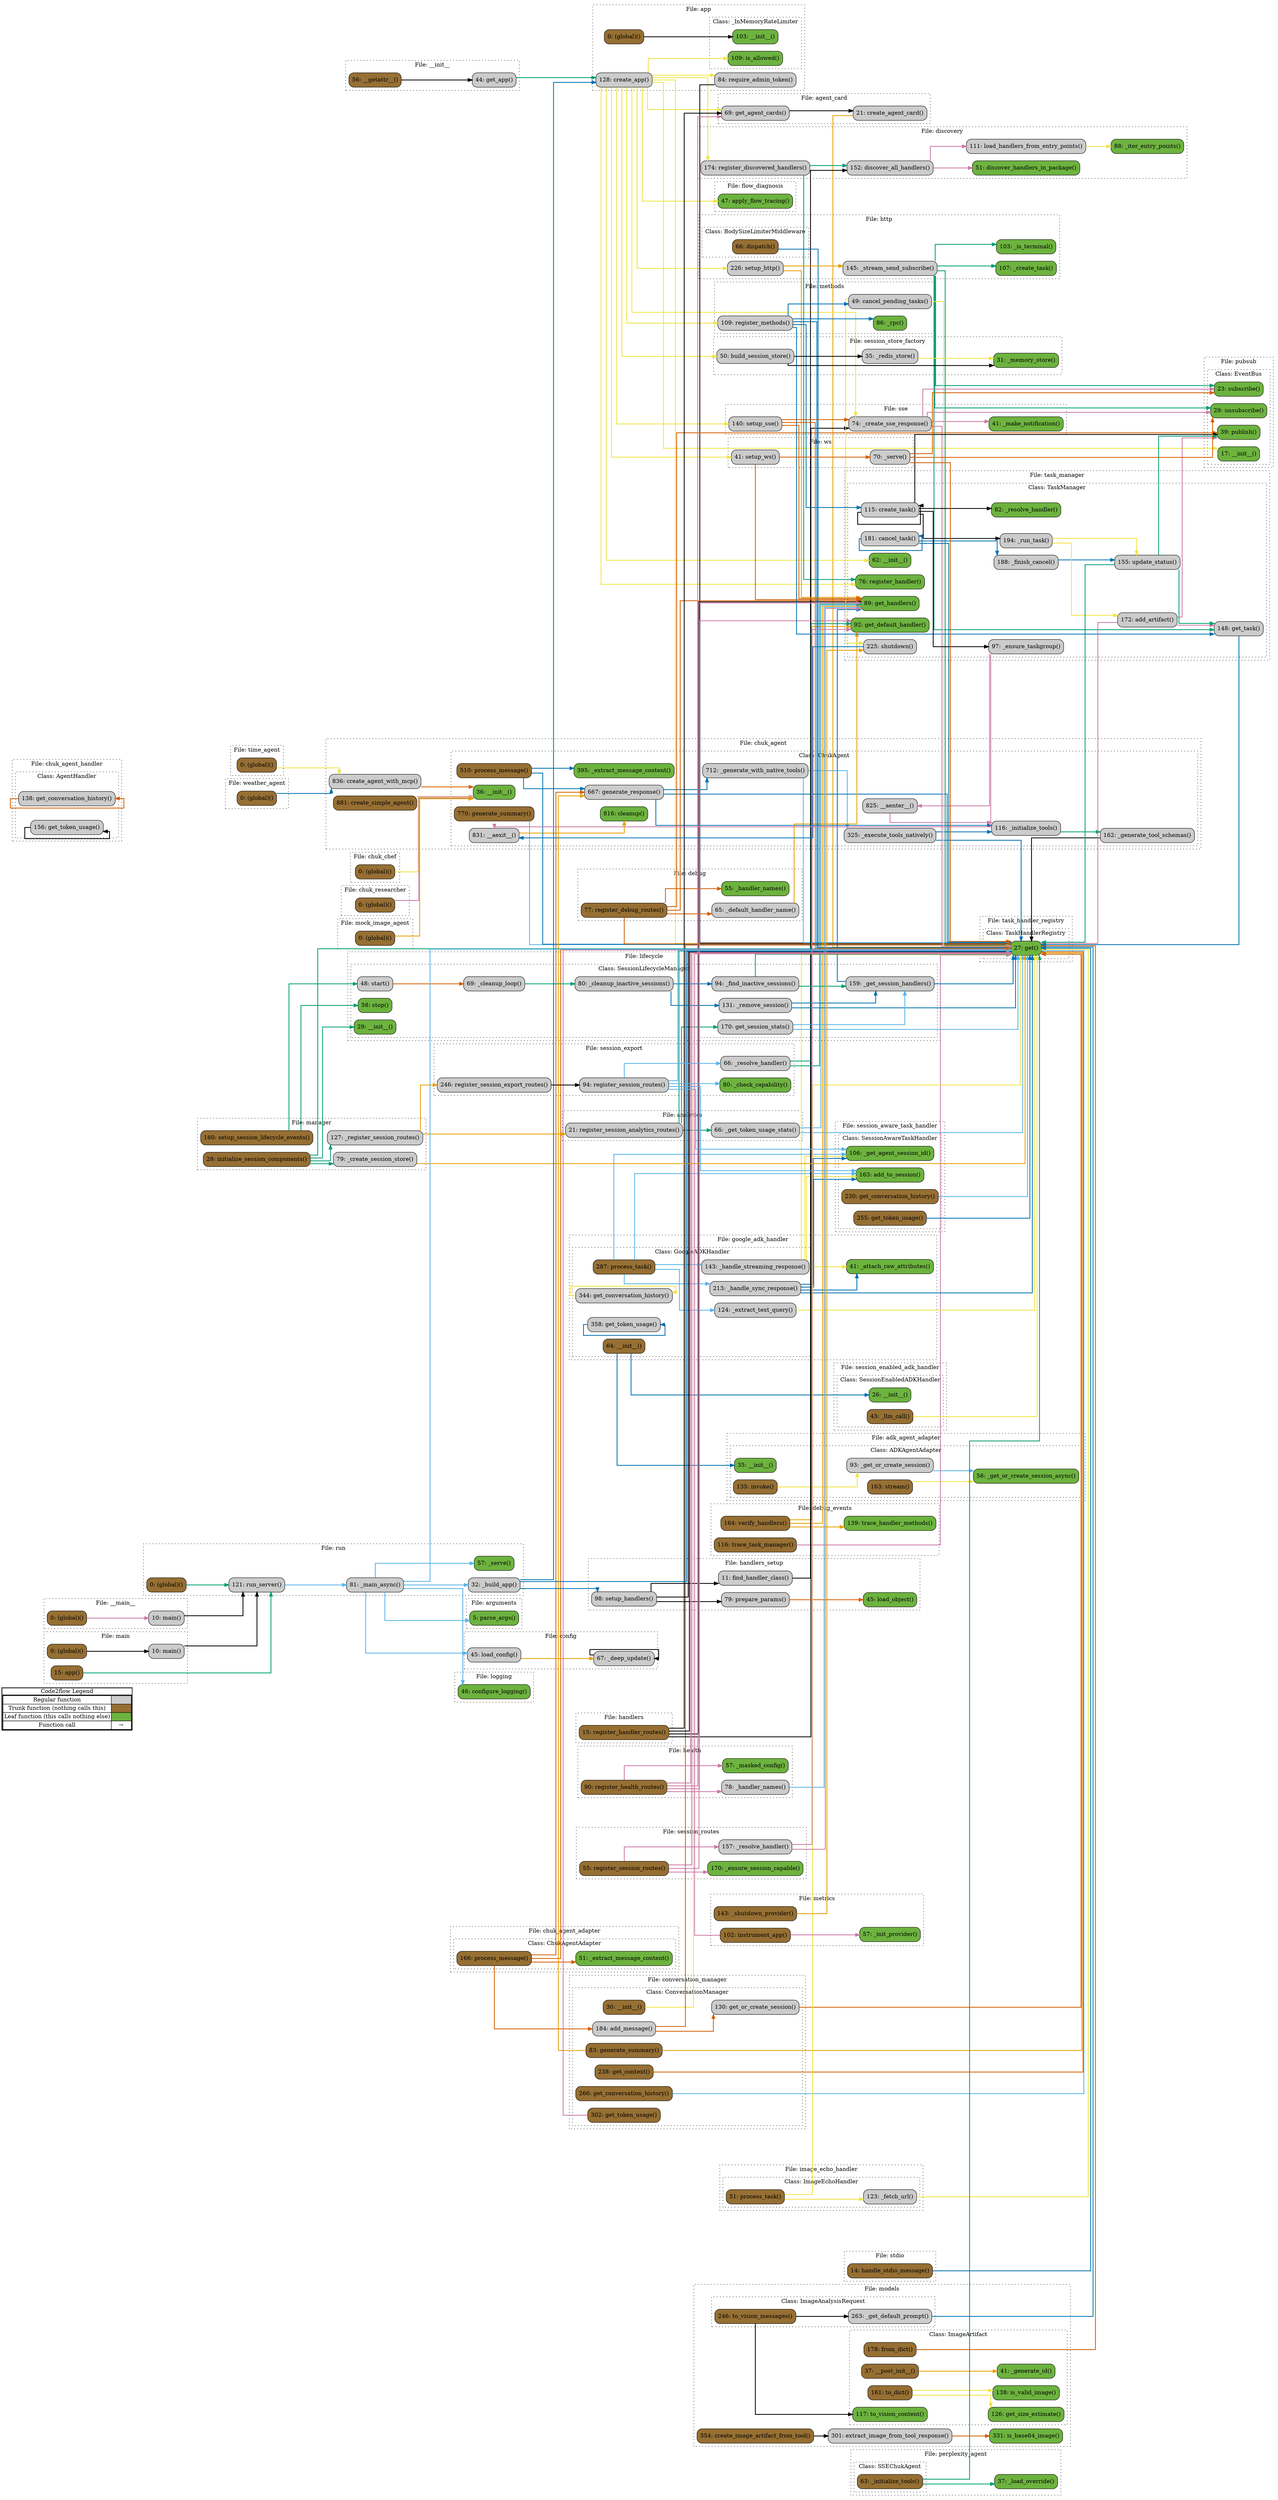 digraph G {
concentrate=true;
splines="ortho";
rankdir="LR";
subgraph legend{
    rank = min;
    label = "legend";
    Legend [shape=none, margin=0, label = <
        <table cellspacing="0" cellpadding="0" border="1"><tr><td>Code2flow Legend</td></tr><tr><td>
        <table cellspacing="0">
        <tr><td>Regular function</td><td width="50px" bgcolor='#cccccc'></td></tr>
        <tr><td>Trunk function (nothing calls this)</td><td bgcolor='#966F33'></td></tr>
        <tr><td>Leaf function (this calls nothing else)</td><td bgcolor='#6db33f'></td></tr>
        <tr><td>Function call</td><td><font color='black'>&#8594;</font></td></tr>
        </table></td></tr></table>
        >];
}node_f84d47e0 [label="56: __getattr__()" name="__init__::__getattr__" shape="rect" style="rounded,filled" fillcolor="#966F33" ];
node_813d5253 [label="44: get_app()" name="__init__::get_app" shape="rect" style="rounded,filled" fillcolor="#cccccc" ];
node_a3d4702f [label="0: (global)()" name="__main__::(global)" shape="rect" style="rounded,filled" fillcolor="#966F33" ];
node_47e7e9b0 [label="10: main()" name="__main__::main" shape="rect" style="rounded,filled" fillcolor="#cccccc" ];
node_d32a1217 [label="35: __init__()" name="adk_agent_adapter::ADKAgentAdapter.__init__" shape="rect" style="rounded,filled" fillcolor="#6db33f" ];
node_ffaa38a2 [label="93: _get_or_create_session()" name="adk_agent_adapter::ADKAgentAdapter._get_or_create_session" shape="rect" style="rounded,filled" fillcolor="#cccccc" ];
node_d6f12247 [label="56: _get_or_create_session_async()" name="adk_agent_adapter::ADKAgentAdapter._get_or_create_session_async" shape="rect" style="rounded,filled" fillcolor="#6db33f" ];
node_5bde8b64 [label="135: invoke()" name="adk_agent_adapter::ADKAgentAdapter.invoke" shape="rect" style="rounded,filled" fillcolor="#966F33" ];
node_92d81744 [label="163: stream()" name="adk_agent_adapter::ADKAgentAdapter.stream" shape="rect" style="rounded,filled" fillcolor="#966F33" ];
node_30aca791 [label="21: create_agent_card()" name="agent_card::create_agent_card" shape="rect" style="rounded,filled" fillcolor="#cccccc" ];
node_c0465b48 [label="69: get_agent_cards()" name="agent_card::get_agent_cards" shape="rect" style="rounded,filled" fillcolor="#cccccc" ];
node_c2a7034a [label="66: _get_token_usage_stats()" name="analytics::_get_token_usage_stats" shape="rect" style="rounded,filled" fillcolor="#cccccc" ];
node_3cdaedab [label="21: register_session_analytics_routes()" name="analytics::register_session_analytics_routes" shape="rect" style="rounded,filled" fillcolor="#cccccc" ];
node_029ce6a8 [label="0: (global)()" name="app::(global)" shape="rect" style="rounded,filled" fillcolor="#966F33" ];
node_a1e1e783 [label="103: __init__()" name="app::_InMemoryRateLimiter.__init__" shape="rect" style="rounded,filled" fillcolor="#6db33f" ];
node_9112417c [label="109: is_allowed()" name="app::_InMemoryRateLimiter.is_allowed" shape="rect" style="rounded,filled" fillcolor="#6db33f" ];
node_c3ed652c [label="128: create_app()" name="app::create_app" shape="rect" style="rounded,filled" fillcolor="#cccccc" ];
node_174d7730 [label="84: require_admin_token()" name="app::require_admin_token" shape="rect" style="rounded,filled" fillcolor="#cccccc" ];
node_6406abf2 [label="5: parse_args()" name="arguments::parse_args" shape="rect" style="rounded,filled" fillcolor="#6db33f" ];
node_a1f1fdaf [label="825: __aenter__()" name="chuk_agent::ChukAgent.__aenter__" shape="rect" style="rounded,filled" fillcolor="#cccccc" ];
node_47e5bd19 [label="831: __aexit__()" name="chuk_agent::ChukAgent.__aexit__" shape="rect" style="rounded,filled" fillcolor="#cccccc" ];
node_0d496c23 [label="36: __init__()" name="chuk_agent::ChukAgent.__init__" shape="rect" style="rounded,filled" fillcolor="#6db33f" ];
node_f940f975 [label="325: _execute_tools_natively()" name="chuk_agent::ChukAgent._execute_tools_natively" shape="rect" style="rounded,filled" fillcolor="#cccccc" ];
node_37585726 [label="395: _extract_message_content()" name="chuk_agent::ChukAgent._extract_message_content" shape="rect" style="rounded,filled" fillcolor="#6db33f" ];
node_520a2960 [label="162: _generate_tool_schemas()" name="chuk_agent::ChukAgent._generate_tool_schemas" shape="rect" style="rounded,filled" fillcolor="#cccccc" ];
node_205513ba [label="712: _generate_with_native_tools()" name="chuk_agent::ChukAgent._generate_with_native_tools" shape="rect" style="rounded,filled" fillcolor="#cccccc" ];
node_ccdde643 [label="116: _initialize_tools()" name="chuk_agent::ChukAgent._initialize_tools" shape="rect" style="rounded,filled" fillcolor="#cccccc" ];
node_22d8e2d5 [label="816: cleanup()" name="chuk_agent::ChukAgent.cleanup" shape="rect" style="rounded,filled" fillcolor="#6db33f" ];
node_ec62d05d [label="667: generate_response()" name="chuk_agent::ChukAgent.generate_response" shape="rect" style="rounded,filled" fillcolor="#cccccc" ];
node_67e3bc12 [label="770: generate_summary()" name="chuk_agent::ChukAgent.generate_summary" shape="rect" style="rounded,filled" fillcolor="#966F33" ];
node_5b87d79d [label="510: process_message()" name="chuk_agent::ChukAgent.process_message" shape="rect" style="rounded,filled" fillcolor="#966F33" ];
node_b36fae2e [label="836: create_agent_with_mcp()" name="chuk_agent::create_agent_with_mcp" shape="rect" style="rounded,filled" fillcolor="#cccccc" ];
node_271675bf [label="881: create_simple_agent()" name="chuk_agent::create_simple_agent" shape="rect" style="rounded,filled" fillcolor="#966F33" ];
node_a84b0144 [label="51: _extract_message_content()" name="chuk_agent_adapter::ChukAgentAdapter._extract_message_content" shape="rect" style="rounded,filled" fillcolor="#6db33f" ];
node_aaba5cce [label="166: process_message()" name="chuk_agent_adapter::ChukAgentAdapter.process_message" shape="rect" style="rounded,filled" fillcolor="#966F33" ];
node_04541626 [label="138: get_conversation_history()" name="chuk_agent_handler::AgentHandler.get_conversation_history" shape="rect" style="rounded,filled" fillcolor="#cccccc" ];
node_c101d560 [label="156: get_token_usage()" name="chuk_agent_handler::AgentHandler.get_token_usage" shape="rect" style="rounded,filled" fillcolor="#cccccc" ];
node_f859227c [label="0: (global)()" name="chuk_chef::(global)" shape="rect" style="rounded,filled" fillcolor="#966F33" ];
node_d241abdf [label="0: (global)()" name="chuk_researcher::(global)" shape="rect" style="rounded,filled" fillcolor="#966F33" ];
node_bfbc8ff0 [label="67: _deep_update()" name="config::_deep_update" shape="rect" style="rounded,filled" fillcolor="#cccccc" ];
node_2b876239 [label="45: load_config()" name="config::load_config" shape="rect" style="rounded,filled" fillcolor="#cccccc" ];
node_a7377a14 [label="30: __init__()" name="conversation_manager::ConversationManager.__init__" shape="rect" style="rounded,filled" fillcolor="#966F33" ];
node_ac8d6986 [label="184: add_message()" name="conversation_manager::ConversationManager.add_message" shape="rect" style="rounded,filled" fillcolor="#cccccc" ];
node_9b387009 [label="83: generate_summary()" name="conversation_manager::ConversationManager.generate_summary" shape="rect" style="rounded,filled" fillcolor="#966F33" ];
node_57998576 [label="238: get_context()" name="conversation_manager::ConversationManager.get_context" shape="rect" style="rounded,filled" fillcolor="#966F33" ];
node_b891ca0a [label="266: get_conversation_history()" name="conversation_manager::ConversationManager.get_conversation_history" shape="rect" style="rounded,filled" fillcolor="#966F33" ];
node_434ef396 [label="130: get_or_create_session()" name="conversation_manager::ConversationManager.get_or_create_session" shape="rect" style="rounded,filled" fillcolor="#cccccc" ];
node_cd990637 [label="302: get_token_usage()" name="conversation_manager::ConversationManager.get_token_usage" shape="rect" style="rounded,filled" fillcolor="#966F33" ];
node_cbe83279 [label="65: _default_handler_name()" name="debug::_default_handler_name" shape="rect" style="rounded,filled" fillcolor="#cccccc" ];
node_285e0942 [label="55: _handler_names()" name="debug::_handler_names" shape="rect" style="rounded,filled" fillcolor="#6db33f" ];
node_6ba7d376 [label="77: register_debug_routes()" name="debug::register_debug_routes" shape="rect" style="rounded,filled" fillcolor="#966F33" ];
node_2cc962e6 [label="139: trace_handler_methods()" name="debug_events::trace_handler_methods" shape="rect" style="rounded,filled" fillcolor="#6db33f" ];
node_d0ef2f27 [label="116: trace_task_manager()" name="debug_events::trace_task_manager" shape="rect" style="rounded,filled" fillcolor="#966F33" ];
node_0d567359 [label="164: verify_handlers()" name="debug_events::verify_handlers" shape="rect" style="rounded,filled" fillcolor="#966F33" ];
node_07e7e80c [label="88: _iter_entry_points()" name="discovery::_iter_entry_points" shape="rect" style="rounded,filled" fillcolor="#6db33f" ];
node_8e8b97a7 [label="152: discover_all_handlers()" name="discovery::discover_all_handlers" shape="rect" style="rounded,filled" fillcolor="#cccccc" ];
node_5b24d92d [label="51: discover_handlers_in_package()" name="discovery::discover_handlers_in_package" shape="rect" style="rounded,filled" fillcolor="#6db33f" ];
node_bbd305ac [label="111: load_handlers_from_entry_points()" name="discovery::load_handlers_from_entry_points" shape="rect" style="rounded,filled" fillcolor="#cccccc" ];
node_35b3bad3 [label="174: register_discovered_handlers()" name="discovery::register_discovered_handlers" shape="rect" style="rounded,filled" fillcolor="#cccccc" ];
node_e8e6c970 [label="47: apply_flow_tracing()" name="flow_diagnosis::apply_flow_tracing" shape="rect" style="rounded,filled" fillcolor="#6db33f" ];
node_36099ecd [label="64: __init__()" name="google_adk_handler::GoogleADKHandler.__init__" shape="rect" style="rounded,filled" fillcolor="#966F33" ];
node_57e3f5a4 [label="124: _extract_text_query()" name="google_adk_handler::GoogleADKHandler._extract_text_query" shape="rect" style="rounded,filled" fillcolor="#cccccc" ];
node_a9cdeed4 [label="143: _handle_streaming_response()" name="google_adk_handler::GoogleADKHandler._handle_streaming_response" shape="rect" style="rounded,filled" fillcolor="#cccccc" ];
node_e24a6635 [label="213: _handle_sync_response()" name="google_adk_handler::GoogleADKHandler._handle_sync_response" shape="rect" style="rounded,filled" fillcolor="#cccccc" ];
node_a169d814 [label="344: get_conversation_history()" name="google_adk_handler::GoogleADKHandler.get_conversation_history" shape="rect" style="rounded,filled" fillcolor="#cccccc" ];
node_bd92f085 [label="358: get_token_usage()" name="google_adk_handler::GoogleADKHandler.get_token_usage" shape="rect" style="rounded,filled" fillcolor="#cccccc" ];
node_1a32c182 [label="287: process_task()" name="google_adk_handler::GoogleADKHandler.process_task" shape="rect" style="rounded,filled" fillcolor="#966F33" ];
node_2dc7b07c [label="41: _attach_raw_attributes()" name="google_adk_handler::_attach_raw_attributes" shape="rect" style="rounded,filled" fillcolor="#6db33f" ];
node_38e4ecd8 [label="15: register_handler_routes()" name="handlers::register_handler_routes" shape="rect" style="rounded,filled" fillcolor="#966F33" ];
node_5f069658 [label="11: find_handler_class()" name="handlers_setup::find_handler_class" shape="rect" style="rounded,filled" fillcolor="#cccccc" ];
node_2d1f497f [label="45: load_object()" name="handlers_setup::load_object" shape="rect" style="rounded,filled" fillcolor="#6db33f" ];
node_09e5f38e [label="79: prepare_params()" name="handlers_setup::prepare_params" shape="rect" style="rounded,filled" fillcolor="#cccccc" ];
node_c77f95b0 [label="98: setup_handlers()" name="handlers_setup::setup_handlers" shape="rect" style="rounded,filled" fillcolor="#cccccc" ];
node_ca025fda [label="78: _handler_names()" name="health::_handler_names" shape="rect" style="rounded,filled" fillcolor="#cccccc" ];
node_3c96fb12 [label="57: _masked_config()" name="health::_masked_config" shape="rect" style="rounded,filled" fillcolor="#6db33f" ];
node_3dc07d27 [label="90: register_health_routes()" name="health::register_health_routes" shape="rect" style="rounded,filled" fillcolor="#966F33" ];
node_19c2478d [label="66: dispatch()" name="http::BodySizeLimiterMiddleware.dispatch" shape="rect" style="rounded,filled" fillcolor="#966F33" ];
node_f928b4a6 [label="107: _create_task()" name="http::_create_task" shape="rect" style="rounded,filled" fillcolor="#6db33f" ];
node_1ced4eb6 [label="103: _is_terminal()" name="http::_is_terminal" shape="rect" style="rounded,filled" fillcolor="#6db33f" ];
node_21ed9453 [label="145: _stream_send_subscribe()" name="http::_stream_send_subscribe" shape="rect" style="rounded,filled" fillcolor="#cccccc" ];
node_c93f4851 [label="226: setup_http()" name="http::setup_http" shape="rect" style="rounded,filled" fillcolor="#cccccc" ];
node_72b4634c [label="123: _fetch_url()" name="image_echo_handler::ImageEchoHandler._fetch_url" shape="rect" style="rounded,filled" fillcolor="#cccccc" ];
node_c2912ee4 [label="51: process_task()" name="image_echo_handler::ImageEchoHandler.process_task" shape="rect" style="rounded,filled" fillcolor="#966F33" ];
node_928ffa09 [label="29: __init__()" name="lifecycle::SessionLifecycleManager.__init__" shape="rect" style="rounded,filled" fillcolor="#6db33f" ];
node_d69fc0bd [label="80: _cleanup_inactive_sessions()" name="lifecycle::SessionLifecycleManager._cleanup_inactive_sessions" shape="rect" style="rounded,filled" fillcolor="#cccccc" ];
node_8387b0f3 [label="69: _cleanup_loop()" name="lifecycle::SessionLifecycleManager._cleanup_loop" shape="rect" style="rounded,filled" fillcolor="#cccccc" ];
node_3d034253 [label="94: _find_inactive_sessions()" name="lifecycle::SessionLifecycleManager._find_inactive_sessions" shape="rect" style="rounded,filled" fillcolor="#cccccc" ];
node_c795aa4d [label="159: _get_session_handlers()" name="lifecycle::SessionLifecycleManager._get_session_handlers" shape="rect" style="rounded,filled" fillcolor="#cccccc" ];
node_32c72695 [label="131: _remove_session()" name="lifecycle::SessionLifecycleManager._remove_session" shape="rect" style="rounded,filled" fillcolor="#cccccc" ];
node_f17ecf4a [label="170: get_session_stats()" name="lifecycle::SessionLifecycleManager.get_session_stats" shape="rect" style="rounded,filled" fillcolor="#cccccc" ];
node_191a8b2e [label="48: start()" name="lifecycle::SessionLifecycleManager.start" shape="rect" style="rounded,filled" fillcolor="#cccccc" ];
node_67896e85 [label="58: stop()" name="lifecycle::SessionLifecycleManager.stop" shape="rect" style="rounded,filled" fillcolor="#6db33f" ];
node_7362110d [label="46: configure_logging()" name="logging::configure_logging" shape="rect" style="rounded,filled" fillcolor="#6db33f" ];
node_a02dfde8 [label="0: (global)()" name="main::(global)" shape="rect" style="rounded,filled" fillcolor="#966F33" ];
node_72c5232b [label="15: app()" name="main::app" shape="rect" style="rounded,filled" fillcolor="#966F33" ];
node_552e3cb0 [label="10: main()" name="main::main" shape="rect" style="rounded,filled" fillcolor="#cccccc" ];
node_d107abc1 [label="79: _create_session_store()" name="manager::_create_session_store" shape="rect" style="rounded,filled" fillcolor="#cccccc" ];
node_3b8efcb9 [label="127: _register_session_routes()" name="manager::_register_session_routes" shape="rect" style="rounded,filled" fillcolor="#cccccc" ];
node_d088f2e3 [label="28: initialize_session_components()" name="manager::initialize_session_components" shape="rect" style="rounded,filled" fillcolor="#966F33" ];
node_dbb35e2b [label="160: setup_session_lifecycle_events()" name="manager::setup_session_lifecycle_events" shape="rect" style="rounded,filled" fillcolor="#966F33" ];
node_7e007c49 [label="86: _rpc()" name="methods::_rpc" shape="rect" style="rounded,filled" fillcolor="#6db33f" ];
node_387a2694 [label="49: cancel_pending_tasks()" name="methods::cancel_pending_tasks" shape="rect" style="rounded,filled" fillcolor="#cccccc" ];
node_9489d785 [label="109: register_methods()" name="methods::register_methods" shape="rect" style="rounded,filled" fillcolor="#cccccc" ];
node_f962cb87 [label="57: _init_provider()" name="metrics::_init_provider" shape="rect" style="rounded,filled" fillcolor="#6db33f" ];
node_cf53ad41 [label="143: _shutdown_provider()" name="metrics::_shutdown_provider" shape="rect" style="rounded,filled" fillcolor="#966F33" ];
node_db0916ff [label="102: instrument_app()" name="metrics::instrument_app" shape="rect" style="rounded,filled" fillcolor="#966F33" ];
node_454923f9 [label="0: (global)()" name="mock_image_agent::(global)" shape="rect" style="rounded,filled" fillcolor="#966F33" ];
node_06d629cd [label="263: _get_default_prompt()" name="models::ImageAnalysisRequest._get_default_prompt" shape="rect" style="rounded,filled" fillcolor="#cccccc" ];
node_c7e8f260 [label="246: to_vision_messages()" name="models::ImageAnalysisRequest.to_vision_messages" shape="rect" style="rounded,filled" fillcolor="#966F33" ];
node_2ecc2939 [label="37: __post_init__()" name="models::ImageArtifact.__post_init__" shape="rect" style="rounded,filled" fillcolor="#966F33" ];
node_be622382 [label="41: _generate_id()" name="models::ImageArtifact._generate_id" shape="rect" style="rounded,filled" fillcolor="#6db33f" ];
node_436a876e [label="178: from_dict()" name="models::ImageArtifact.from_dict" shape="rect" style="rounded,filled" fillcolor="#966F33" ];
node_85c4e86c [label="126: get_size_estimate()" name="models::ImageArtifact.get_size_estimate" shape="rect" style="rounded,filled" fillcolor="#6db33f" ];
node_fce78e99 [label="138: is_valid_image()" name="models::ImageArtifact.is_valid_image" shape="rect" style="rounded,filled" fillcolor="#6db33f" ];
node_1f1a9a1c [label="161: to_dict()" name="models::ImageArtifact.to_dict" shape="rect" style="rounded,filled" fillcolor="#966F33" ];
node_25060f73 [label="117: to_vision_content()" name="models::ImageArtifact.to_vision_content" shape="rect" style="rounded,filled" fillcolor="#6db33f" ];
node_feada890 [label="354: create_image_artifact_from_tool()" name="models::create_image_artifact_from_tool" shape="rect" style="rounded,filled" fillcolor="#966F33" ];
node_c45b83fe [label="301: extract_image_from_tool_response()" name="models::extract_image_from_tool_response" shape="rect" style="rounded,filled" fillcolor="#cccccc" ];
node_246b9b7d [label="331: is_base64_image()" name="models::is_base64_image" shape="rect" style="rounded,filled" fillcolor="#6db33f" ];
node_28067563 [label="63: _initialize_tools()" name="perplexity_agent::SSEChukAgent._initialize_tools" shape="rect" style="rounded,filled" fillcolor="#966F33" ];
node_823e21f2 [label="37: _load_override()" name="perplexity_agent::_load_override" shape="rect" style="rounded,filled" fillcolor="#6db33f" ];
node_4c53b314 [label="17: __init__()" name="pubsub::EventBus.__init__" shape="rect" style="rounded,filled" fillcolor="#6db33f" ];
node_fa1bd65e [label="39: publish()" name="pubsub::EventBus.publish" shape="rect" style="rounded,filled" fillcolor="#6db33f" ];
node_022d10fa [label="23: subscribe()" name="pubsub::EventBus.subscribe" shape="rect" style="rounded,filled" fillcolor="#6db33f" ];
node_fb8d1139 [label="29: unsubscribe()" name="pubsub::EventBus.unsubscribe" shape="rect" style="rounded,filled" fillcolor="#6db33f" ];
node_49e4c873 [label="0: (global)()" name="run::(global)" shape="rect" style="rounded,filled" fillcolor="#966F33" ];
node_3a634015 [label="32: _build_app()" name="run::_build_app" shape="rect" style="rounded,filled" fillcolor="#cccccc" ];
node_9f52eada [label="81: _main_async()" name="run::_main_async" shape="rect" style="rounded,filled" fillcolor="#cccccc" ];
node_ef704e2f [label="57: _serve()" name="run::_serve" shape="rect" style="rounded,filled" fillcolor="#6db33f" ];
node_7ad84c82 [label="121: run_server()" name="run::run_server" shape="rect" style="rounded,filled" fillcolor="#cccccc" ];
node_3d2ff988 [label="106: _get_agent_session_id()" name="session_aware_task_handler::SessionAwareTaskHandler._get_agent_session_id" shape="rect" style="rounded,filled" fillcolor="#6db33f" ];
node_e1f57c73 [label="163: add_to_session()" name="session_aware_task_handler::SessionAwareTaskHandler.add_to_session" shape="rect" style="rounded,filled" fillcolor="#6db33f" ];
node_27295a62 [label="230: get_conversation_history()" name="session_aware_task_handler::SessionAwareTaskHandler.get_conversation_history" shape="rect" style="rounded,filled" fillcolor="#966F33" ];
node_2f9fbb9d [label="255: get_token_usage()" name="session_aware_task_handler::SessionAwareTaskHandler.get_token_usage" shape="rect" style="rounded,filled" fillcolor="#966F33" ];
node_b779300b [label="26: __init__()" name="session_enabled_adk_handler::SessionEnabledADKHandler.__init__" shape="rect" style="rounded,filled" fillcolor="#6db33f" ];
node_1a43800c [label="43: _llm_call()" name="session_enabled_adk_handler::SessionEnabledADKHandler._llm_call" shape="rect" style="rounded,filled" fillcolor="#966F33" ];
node_7a4e9ffb [label="80: _check_capability()" name="session_export::_check_capability" shape="rect" style="rounded,filled" fillcolor="#6db33f" ];
node_167cbf3b [label="66: _resolve_handler()" name="session_export::_resolve_handler" shape="rect" style="rounded,filled" fillcolor="#cccccc" ];
node_d9c9e1c0 [label="246: register_session_export_routes()" name="session_export::register_session_export_routes" shape="rect" style="rounded,filled" fillcolor="#cccccc" ];
node_207e2e02 [label="94: register_session_routes()" name="session_export::register_session_routes" shape="rect" style="rounded,filled" fillcolor="#cccccc" ];
node_f2cae277 [label="170: _ensure_session_capable()" name="session_routes::_ensure_session_capable" shape="rect" style="rounded,filled" fillcolor="#6db33f" ];
node_3bb605f7 [label="157: _resolve_handler()" name="session_routes::_resolve_handler" shape="rect" style="rounded,filled" fillcolor="#cccccc" ];
node_d17d1037 [label="55: register_session_routes()" name="session_routes::register_session_routes" shape="rect" style="rounded,filled" fillcolor="#966F33" ];
node_3e3bc563 [label="31: _memory_store()" name="session_store_factory::_memory_store" shape="rect" style="rounded,filled" fillcolor="#6db33f" ];
node_6b2109ec [label="35: _redis_store()" name="session_store_factory::_redis_store" shape="rect" style="rounded,filled" fillcolor="#cccccc" ];
node_2ae9f0b0 [label="50: build_session_store()" name="session_store_factory::build_session_store" shape="rect" style="rounded,filled" fillcolor="#cccccc" ];
node_f24c6527 [label="74: _create_sse_response()" name="sse::_create_sse_response" shape="rect" style="rounded,filled" fillcolor="#cccccc" ];
node_80e23b6a [label="41: _make_notification()" name="sse::_make_notification" shape="rect" style="rounded,filled" fillcolor="#6db33f" ];
node_19ddf9ce [label="140: setup_sse()" name="sse::setup_sse" shape="rect" style="rounded,filled" fillcolor="#cccccc" ];
node_5f77a6ed [label="14: handle_stdio_message()" name="stdio::handle_stdio_message" shape="rect" style="rounded,filled" fillcolor="#966F33" ];
node_94ec4d4b [label="27: get()" name="task_handler_registry::TaskHandlerRegistry.get" shape="rect" style="rounded,filled" fillcolor="#6db33f" ];
node_48d92775 [label="62: __init__()" name="task_manager::TaskManager.__init__" shape="rect" style="rounded,filled" fillcolor="#6db33f" ];
node_3d62652f [label="97: _ensure_taskgroup()" name="task_manager::TaskManager._ensure_taskgroup" shape="rect" style="rounded,filled" fillcolor="#cccccc" ];
node_ea69c0e5 [label="188: _finish_cancel()" name="task_manager::TaskManager._finish_cancel" shape="rect" style="rounded,filled" fillcolor="#cccccc" ];
node_018ca405 [label="82: _resolve_handler()" name="task_manager::TaskManager._resolve_handler" shape="rect" style="rounded,filled" fillcolor="#6db33f" ];
node_8b1410dc [label="194: _run_task()" name="task_manager::TaskManager._run_task" shape="rect" style="rounded,filled" fillcolor="#cccccc" ];
node_8ac4f73f [label="172: add_artifact()" name="task_manager::TaskManager.add_artifact" shape="rect" style="rounded,filled" fillcolor="#cccccc" ];
node_43edc45d [label="181: cancel_task()" name="task_manager::TaskManager.cancel_task" shape="rect" style="rounded,filled" fillcolor="#cccccc" ];
node_ab6e6690 [label="115: create_task()" name="task_manager::TaskManager.create_task" shape="rect" style="rounded,filled" fillcolor="#cccccc" ];
node_1b5ec27e [label="92: get_default_handler()" name="task_manager::TaskManager.get_default_handler" shape="rect" style="rounded,filled" fillcolor="#6db33f" ];
node_9eb992ca [label="89: get_handlers()" name="task_manager::TaskManager.get_handlers" shape="rect" style="rounded,filled" fillcolor="#6db33f" ];
node_b047b535 [label="148: get_task()" name="task_manager::TaskManager.get_task" shape="rect" style="rounded,filled" fillcolor="#cccccc" ];
node_c79fa0fd [label="76: register_handler()" name="task_manager::TaskManager.register_handler" shape="rect" style="rounded,filled" fillcolor="#6db33f" ];
node_78bc9065 [label="225: shutdown()" name="task_manager::TaskManager.shutdown" shape="rect" style="rounded,filled" fillcolor="#cccccc" ];
node_4427744b [label="155: update_status()" name="task_manager::TaskManager.update_status" shape="rect" style="rounded,filled" fillcolor="#cccccc" ];
node_f24c491c [label="0: (global)()" name="time_agent::(global)" shape="rect" style="rounded,filled" fillcolor="#966F33" ];
node_b1eb0215 [label="0: (global)()" name="weather_agent::(global)" shape="rect" style="rounded,filled" fillcolor="#966F33" ];
node_f6866956 [label="70: _serve()" name="ws::_serve" shape="rect" style="rounded,filled" fillcolor="#cccccc" ];
node_a5998a56 [label="41: setup_ws()" name="ws::setup_ws" shape="rect" style="rounded,filled" fillcolor="#cccccc" ];
node_f84d47e0 -> node_813d5253 [color="#000000" penwidth="2"];
node_813d5253 -> node_c3ed652c [color="#009E73" penwidth="2"];
node_a3d4702f -> node_47e7e9b0 [color="#CC79A7" penwidth="2"];
node_47e7e9b0 -> node_7ad84c82 [color="#000000" penwidth="2"];
node_ffaa38a2 -> node_d6f12247 [color="#56B4E9" penwidth="2"];
node_ffaa38a2 -> node_d6f12247 [color="#56B4E9" penwidth="2"];
node_5bde8b64 -> node_ffaa38a2 [color="#F0E442" penwidth="2"];
node_92d81744 -> node_d6f12247 [color="#F0E442" penwidth="2"];
node_30aca791 -> node_94ec4d4b [color="#E69F00" penwidth="2"];
node_30aca791 -> node_94ec4d4b [color="#E69F00" penwidth="2"];
node_30aca791 -> node_94ec4d4b [color="#E69F00" penwidth="2"];
node_30aca791 -> node_94ec4d4b [color="#E69F00" penwidth="2"];
node_30aca791 -> node_94ec4d4b [color="#E69F00" penwidth="2"];
node_30aca791 -> node_94ec4d4b [color="#E69F00" penwidth="2"];
node_30aca791 -> node_94ec4d4b [color="#E69F00" penwidth="2"];
node_30aca791 -> node_94ec4d4b [color="#E69F00" penwidth="2"];
node_30aca791 -> node_94ec4d4b [color="#E69F00" penwidth="2"];
node_30aca791 -> node_94ec4d4b [color="#E69F00" penwidth="2"];
node_30aca791 -> node_94ec4d4b [color="#E69F00" penwidth="2"];
node_30aca791 -> node_94ec4d4b [color="#E69F00" penwidth="2"];
node_30aca791 -> node_94ec4d4b [color="#E69F00" penwidth="2"];
node_30aca791 -> node_94ec4d4b [color="#E69F00" penwidth="2"];
node_30aca791 -> node_94ec4d4b [color="#E69F00" penwidth="2"];
node_c0465b48 -> node_30aca791 [color="#000000" penwidth="2"];
node_c2a7034a -> node_94ec4d4b [color="#56B4E9" penwidth="2"];
node_c2a7034a -> node_94ec4d4b [color="#56B4E9" penwidth="2"];
node_c2a7034a -> node_94ec4d4b [color="#56B4E9" penwidth="2"];
node_c2a7034a -> node_94ec4d4b [color="#56B4E9" penwidth="2"];
node_c2a7034a -> node_94ec4d4b [color="#56B4E9" penwidth="2"];
node_c2a7034a -> node_94ec4d4b [color="#56B4E9" penwidth="2"];
node_c2a7034a -> node_94ec4d4b [color="#56B4E9" penwidth="2"];
node_c2a7034a -> node_94ec4d4b [color="#56B4E9" penwidth="2"];
node_c2a7034a -> node_9eb992ca [color="#56B4E9" penwidth="2"];
node_3cdaedab -> node_c2a7034a [color="#009E73" penwidth="2"];
node_3cdaedab -> node_c2a7034a [color="#009E73" penwidth="2"];
node_3cdaedab -> node_f17ecf4a [color="#009E73" penwidth="2"];
node_3cdaedab -> node_94ec4d4b [color="#009E73" penwidth="2"];
node_3cdaedab -> node_94ec4d4b [color="#009E73" penwidth="2"];
node_029ce6a8 -> node_a1e1e783 [color="#000000" penwidth="2"];
node_c3ed652c -> node_c0465b48 [color="#F0E442" penwidth="2"];
node_c3ed652c -> node_9112417c [color="#F0E442" penwidth="2"];
node_c3ed652c -> node_174d7730 [color="#F0E442" penwidth="2"];
node_c3ed652c -> node_35b3bad3 [color="#F0E442" penwidth="2"];
node_c3ed652c -> node_e8e6c970 [color="#F0E442" penwidth="2"];
node_c3ed652c -> node_c93f4851 [color="#F0E442" penwidth="2"];
node_c3ed652c -> node_9489d785 [color="#F0E442" penwidth="2"];
node_c3ed652c -> node_4c53b314 [color="#F0E442" penwidth="2"];
node_c3ed652c -> node_2ae9f0b0 [color="#F0E442" penwidth="2"];
node_c3ed652c -> node_f24c6527 [color="#F0E442" penwidth="2"];
node_c3ed652c -> node_f24c6527 [color="#F0E442" penwidth="2"];
node_c3ed652c -> node_19ddf9ce [color="#F0E442" penwidth="2"];
node_c3ed652c -> node_94ec4d4b [color="#F0E442" penwidth="2"];
node_c3ed652c -> node_94ec4d4b [color="#F0E442" penwidth="2"];
node_c3ed652c -> node_94ec4d4b [color="#F0E442" penwidth="2"];
node_c3ed652c -> node_94ec4d4b [color="#F0E442" penwidth="2"];
node_c3ed652c -> node_48d92775 [color="#F0E442" penwidth="2"];
node_c3ed652c -> node_c79fa0fd [color="#F0E442" penwidth="2"];
node_c3ed652c -> node_c79fa0fd [color="#F0E442" penwidth="2"];
node_c3ed652c -> node_a5998a56 [color="#F0E442" penwidth="2"];
node_174d7730 -> node_94ec4d4b [color="#000000" penwidth="2"];
node_174d7730 -> node_94ec4d4b [color="#000000" penwidth="2"];
node_a1f1fdaf -> node_ccdde643 [color="#CC79A7" penwidth="2"];
node_47e5bd19 -> node_22d8e2d5 [color="#E69F00" penwidth="2"];
node_f940f975 -> node_ccdde643 [color="#0072B2" penwidth="2"];
node_f940f975 -> node_94ec4d4b [color="#0072B2" penwidth="2"];
node_f940f975 -> node_94ec4d4b [color="#0072B2" penwidth="2"];
node_f940f975 -> node_94ec4d4b [color="#0072B2" penwidth="2"];
node_f940f975 -> node_94ec4d4b [color="#0072B2" penwidth="2"];
node_f940f975 -> node_94ec4d4b [color="#0072B2" penwidth="2"];
node_f940f975 -> node_94ec4d4b [color="#0072B2" penwidth="2"];
node_f940f975 -> node_94ec4d4b [color="#0072B2" penwidth="2"];
node_f940f975 -> node_94ec4d4b [color="#0072B2" penwidth="2"];
node_f940f975 -> node_94ec4d4b [color="#0072B2" penwidth="2"];
node_f940f975 -> node_94ec4d4b [color="#0072B2" penwidth="2"];
node_f940f975 -> node_94ec4d4b [color="#0072B2" penwidth="2"];
node_f940f975 -> node_94ec4d4b [color="#0072B2" penwidth="2"];
node_f940f975 -> node_94ec4d4b [color="#0072B2" penwidth="2"];
node_520a2960 -> node_94ec4d4b [color="#000000" penwidth="2"];
node_520a2960 -> node_94ec4d4b [color="#000000" penwidth="2"];
node_520a2960 -> node_94ec4d4b [color="#000000" penwidth="2"];
node_520a2960 -> node_94ec4d4b [color="#000000" penwidth="2"];
node_520a2960 -> node_94ec4d4b [color="#000000" penwidth="2"];
node_205513ba -> node_f940f975 [color="#56B4E9" penwidth="2"];
node_205513ba -> node_94ec4d4b [color="#56B4E9" penwidth="2"];
node_205513ba -> node_94ec4d4b [color="#56B4E9" penwidth="2"];
node_205513ba -> node_94ec4d4b [color="#56B4E9" penwidth="2"];
node_205513ba -> node_94ec4d4b [color="#56B4E9" penwidth="2"];
node_205513ba -> node_94ec4d4b [color="#56B4E9" penwidth="2"];
node_205513ba -> node_94ec4d4b [color="#56B4E9" penwidth="2"];
node_205513ba -> node_94ec4d4b [color="#56B4E9" penwidth="2"];
node_ccdde643 -> node_520a2960 [color="#009E73" penwidth="2"];
node_ec62d05d -> node_205513ba [color="#0072B2" penwidth="2"];
node_ec62d05d -> node_ccdde643 [color="#0072B2" penwidth="2"];
node_ec62d05d -> node_94ec4d4b [color="#0072B2" penwidth="2"];
node_67e3bc12 -> node_94ec4d4b [color="#56B4E9" penwidth="2"];
node_5b87d79d -> node_37585726 [color="#0072B2" penwidth="2"];
node_5b87d79d -> node_ec62d05d [color="#0072B2" penwidth="2"];
node_5b87d79d -> node_94ec4d4b [color="#0072B2" penwidth="2"];
node_5b87d79d -> node_94ec4d4b [color="#0072B2" penwidth="2"];
node_5b87d79d -> node_94ec4d4b [color="#0072B2" penwidth="2"];
node_b36fae2e -> node_0d496c23 [color="#D55E00" penwidth="2"];
node_271675bf -> node_0d496c23 [color="#CC79A7" penwidth="2"];
node_aaba5cce -> node_ec62d05d [color="#D55E00" penwidth="2"];
node_aaba5cce -> node_a84b0144 [color="#D55E00" penwidth="2"];
node_aaba5cce -> node_ac8d6986 [color="#D55E00" penwidth="2"];
node_aaba5cce -> node_ac8d6986 [color="#D55E00" penwidth="2"];
node_aaba5cce -> node_94ec4d4b [color="#D55E00" penwidth="2"];
node_aaba5cce -> node_94ec4d4b [color="#D55E00" penwidth="2"];
node_aaba5cce -> node_94ec4d4b [color="#D55E00" penwidth="2"];
node_aaba5cce -> node_94ec4d4b [color="#D55E00" penwidth="2"];
node_04541626 -> node_04541626 [color="#D55E00" penwidth="2"];
node_c101d560 -> node_c101d560 [color="#000000" penwidth="2"];
node_f859227c -> node_0d496c23 [color="#F0E442" penwidth="2"];
node_d241abdf -> node_0d496c23 [color="#CC79A7" penwidth="2"];
node_bfbc8ff0 -> node_bfbc8ff0 [color="#000000" penwidth="2"];
node_2b876239 -> node_bfbc8ff0 [color="#E69F00" penwidth="2"];
node_a7377a14 -> node_94ec4d4b [color="#F0E442" penwidth="2"];
node_ac8d6986 -> node_434ef396 [color="#D55E00" penwidth="2"];
node_ac8d6986 -> node_94ec4d4b [color="#D55E00" penwidth="2"];
node_9b387009 -> node_ec62d05d [color="#E69F00" penwidth="2"];
node_9b387009 -> node_94ec4d4b [color="#E69F00" penwidth="2"];
node_57998576 -> node_94ec4d4b [color="#D55E00" penwidth="2"];
node_b891ca0a -> node_94ec4d4b [color="#56B4E9" penwidth="2"];
node_434ef396 -> node_94ec4d4b [color="#D55E00" penwidth="2"];
node_cd990637 -> node_94ec4d4b [color="#CC79A7" penwidth="2"];
node_cd990637 -> node_94ec4d4b [color="#CC79A7" penwidth="2"];
node_cbe83279 -> node_1b5ec27e [color="#E69F00" penwidth="2"];
node_6ba7d376 -> node_cbe83279 [color="#D55E00" penwidth="2"];
node_6ba7d376 -> node_285e0942 [color="#D55E00" penwidth="2"];
node_6ba7d376 -> node_fa1bd65e [color="#D55E00" penwidth="2"];
node_6ba7d376 -> node_94ec4d4b [color="#D55E00" penwidth="2"];
node_6ba7d376 -> node_9eb992ca [color="#D55E00" penwidth="2"];
node_d0ef2f27 -> node_94ec4d4b [color="#CC79A7" penwidth="2"];
node_d0ef2f27 -> node_94ec4d4b [color="#CC79A7" penwidth="2"];
node_0d567359 -> node_2cc962e6 [color="#E69F00" penwidth="2"];
node_0d567359 -> node_1b5ec27e [color="#E69F00" penwidth="2"];
node_0d567359 -> node_9eb992ca [color="#E69F00" penwidth="2"];
node_0d567359 -> node_9eb992ca [color="#E69F00" penwidth="2"];
node_8e8b97a7 -> node_5b24d92d [color="#CC79A7" penwidth="2"];
node_8e8b97a7 -> node_bbd305ac [color="#CC79A7" penwidth="2"];
node_bbd305ac -> node_07e7e80c [color="#F0E442" penwidth="2"];
node_35b3bad3 -> node_8e8b97a7 [color="#009E73" penwidth="2"];
node_35b3bad3 -> node_c79fa0fd [color="#009E73" penwidth="2"];
node_36099ecd -> node_d32a1217 [color="#0072B2" penwidth="2"];
node_36099ecd -> node_b779300b [color="#0072B2" penwidth="2"];
node_57e3f5a4 -> node_94ec4d4b [color="#F0E442" penwidth="2"];
node_57e3f5a4 -> node_94ec4d4b [color="#F0E442" penwidth="2"];
node_a9cdeed4 -> node_2dc7b07c [color="#F0E442" penwidth="2"];
node_a9cdeed4 -> node_2dc7b07c [color="#F0E442" penwidth="2"];
node_a9cdeed4 -> node_3d2ff988 [color="#F0E442" penwidth="2"];
node_a9cdeed4 -> node_e1f57c73 [color="#F0E442" penwidth="2"];
node_a9cdeed4 -> node_94ec4d4b [color="#F0E442" penwidth="2"];
node_a9cdeed4 -> node_94ec4d4b [color="#F0E442" penwidth="2"];
node_e24a6635 -> node_2dc7b07c [color="#0072B2" penwidth="2"];
node_e24a6635 -> node_2dc7b07c [color="#0072B2" penwidth="2"];
node_e24a6635 -> node_3d2ff988 [color="#0072B2" penwidth="2"];
node_e24a6635 -> node_e1f57c73 [color="#0072B2" penwidth="2"];
node_e24a6635 -> node_94ec4d4b [color="#0072B2" penwidth="2"];
node_e24a6635 -> node_94ec4d4b [color="#0072B2" penwidth="2"];
node_a169d814 -> node_a169d814 [color="#F0E442" penwidth="2"];
node_bd92f085 -> node_bd92f085 [color="#0072B2" penwidth="2"];
node_1a32c182 -> node_57e3f5a4 [color="#56B4E9" penwidth="2"];
node_1a32c182 -> node_a9cdeed4 [color="#56B4E9" penwidth="2"];
node_1a32c182 -> node_e24a6635 [color="#56B4E9" penwidth="2"];
node_1a32c182 -> node_3d2ff988 [color="#56B4E9" penwidth="2"];
node_1a32c182 -> node_e1f57c73 [color="#56B4E9" penwidth="2"];
node_38e4ecd8 -> node_c0465b48 [color="#000000" penwidth="2"];
node_38e4ecd8 -> node_f24c6527 [color="#000000" penwidth="2"];
node_38e4ecd8 -> node_94ec4d4b [color="#000000" penwidth="2"];
node_38e4ecd8 -> node_9eb992ca [color="#000000" penwidth="2"];
node_5f069658 -> node_8e8b97a7 [color="#000000" penwidth="2"];
node_09e5f38e -> node_2d1f497f [color="#D55E00" penwidth="2"];
node_c77f95b0 -> node_5f069658 [color="#000000" penwidth="2"];
node_c77f95b0 -> node_09e5f38e [color="#000000" penwidth="2"];
node_c77f95b0 -> node_94ec4d4b [color="#000000" penwidth="2"];
node_c77f95b0 -> node_94ec4d4b [color="#000000" penwidth="2"];
node_ca025fda -> node_9eb992ca [color="#56B4E9" penwidth="2"];
node_3dc07d27 -> node_c0465b48 [color="#CC79A7" penwidth="2"];
node_3dc07d27 -> node_ca025fda [color="#CC79A7" penwidth="2"];
node_3dc07d27 -> node_ca025fda [color="#CC79A7" penwidth="2"];
node_3dc07d27 -> node_3c96fb12 [color="#CC79A7" penwidth="2"];
node_3dc07d27 -> node_94ec4d4b [color="#CC79A7" penwidth="2"];
node_3dc07d27 -> node_94ec4d4b [color="#CC79A7" penwidth="2"];
node_3dc07d27 -> node_94ec4d4b [color="#CC79A7" penwidth="2"];
node_3dc07d27 -> node_1b5ec27e [color="#CC79A7" penwidth="2"];
node_3dc07d27 -> node_1b5ec27e [color="#CC79A7" penwidth="2"];
node_19c2478d -> node_94ec4d4b [color="#0072B2" penwidth="2"];
node_19c2478d -> node_94ec4d4b [color="#0072B2" penwidth="2"];
node_21ed9453 -> node_f928b4a6 [color="#009E73" penwidth="2"];
node_21ed9453 -> node_1ced4eb6 [color="#009E73" penwidth="2"];
node_21ed9453 -> node_022d10fa [color="#009E73" penwidth="2"];
node_21ed9453 -> node_fb8d1139 [color="#009E73" penwidth="2"];
node_21ed9453 -> node_94ec4d4b [color="#009E73" penwidth="2"];
node_21ed9453 -> node_b047b535 [color="#009E73" penwidth="2"];
node_c93f4851 -> node_21ed9453 [color="#E69F00" penwidth="2"];
node_c93f4851 -> node_9eb992ca [color="#E69F00" penwidth="2"];
node_72b4634c -> node_94ec4d4b [color="#F0E442" penwidth="2"];
node_c2912ee4 -> node_72b4634c [color="#F0E442" penwidth="2"];
node_c2912ee4 -> node_94ec4d4b [color="#F0E442" penwidth="2"];
node_c2912ee4 -> node_94ec4d4b [color="#F0E442" penwidth="2"];
node_c2912ee4 -> node_94ec4d4b [color="#F0E442" penwidth="2"];
node_c2912ee4 -> node_94ec4d4b [color="#F0E442" penwidth="2"];
node_c2912ee4 -> node_94ec4d4b [color="#F0E442" penwidth="2"];
node_d69fc0bd -> node_3d034253 [color="#0072B2" penwidth="2"];
node_d69fc0bd -> node_32c72695 [color="#0072B2" penwidth="2"];
node_8387b0f3 -> node_d69fc0bd [color="#009E73" penwidth="2"];
node_3d034253 -> node_c795aa4d [color="#009E73" penwidth="2"];
node_3d034253 -> node_94ec4d4b [color="#009E73" penwidth="2"];
node_c795aa4d -> node_94ec4d4b [color="#0072B2" penwidth="2"];
node_c795aa4d -> node_9eb992ca [color="#0072B2" penwidth="2"];
node_32c72695 -> node_c795aa4d [color="#0072B2" penwidth="2"];
node_32c72695 -> node_94ec4d4b [color="#0072B2" penwidth="2"];
node_f17ecf4a -> node_c795aa4d [color="#56B4E9" penwidth="2"];
node_f17ecf4a -> node_94ec4d4b [color="#56B4E9" penwidth="2"];
node_191a8b2e -> node_8387b0f3 [color="#D55E00" penwidth="2"];
node_a02dfde8 -> node_552e3cb0 [color="#000000" penwidth="2"];
node_72c5232b -> node_7ad84c82 [color="#009E73" penwidth="2"];
node_552e3cb0 -> node_7ad84c82 [color="#000000" penwidth="2"];
node_d107abc1 -> node_94ec4d4b [color="#E69F00" penwidth="2"];
node_d107abc1 -> node_94ec4d4b [color="#E69F00" penwidth="2"];
node_d107abc1 -> node_94ec4d4b [color="#E69F00" penwidth="2"];
node_d107abc1 -> node_94ec4d4b [color="#E69F00" penwidth="2"];
node_3b8efcb9 -> node_3cdaedab [color="#E69F00" penwidth="2"];
node_3b8efcb9 -> node_d9c9e1c0 [color="#E69F00" penwidth="2"];
node_d088f2e3 -> node_928ffa09 [color="#009E73" penwidth="2"];
node_d088f2e3 -> node_d107abc1 [color="#009E73" penwidth="2"];
node_d088f2e3 -> node_3b8efcb9 [color="#009E73" penwidth="2"];
node_d088f2e3 -> node_94ec4d4b [color="#009E73" penwidth="2"];
node_d088f2e3 -> node_94ec4d4b [color="#009E73" penwidth="2"];
node_d088f2e3 -> node_94ec4d4b [color="#009E73" penwidth="2"];
node_d088f2e3 -> node_94ec4d4b [color="#009E73" penwidth="2"];
node_dbb35e2b -> node_191a8b2e [color="#009E73" penwidth="2"];
node_dbb35e2b -> node_67896e85 [color="#009E73" penwidth="2"];
node_387a2694 -> node_94ec4d4b [color="#F0E442" penwidth="2"];
node_387a2694 -> node_78bc9065 [color="#F0E442" penwidth="2"];
node_9489d785 -> node_7e007c49 [color="#0072B2" penwidth="2"];
node_9489d785 -> node_7e007c49 [color="#0072B2" penwidth="2"];
node_9489d785 -> node_7e007c49 [color="#0072B2" penwidth="2"];
node_9489d785 -> node_7e007c49 [color="#0072B2" penwidth="2"];
node_9489d785 -> node_7e007c49 [color="#0072B2" penwidth="2"];
node_9489d785 -> node_387a2694 [color="#0072B2" penwidth="2"];
node_9489d785 -> node_94ec4d4b [color="#0072B2" penwidth="2"];
node_9489d785 -> node_94ec4d4b [color="#0072B2" penwidth="2"];
node_9489d785 -> node_94ec4d4b [color="#0072B2" penwidth="2"];
node_9489d785 -> node_ab6e6690 [color="#0072B2" penwidth="2"];
node_9489d785 -> node_ab6e6690 [color="#0072B2" penwidth="2"];
node_9489d785 -> node_b047b535 [color="#0072B2" penwidth="2"];
node_9489d785 -> node_b047b535 [color="#0072B2" penwidth="2"];
node_cf53ad41 -> node_78bc9065 [color="#E69F00" penwidth="2"];
node_db0916ff -> node_f962cb87 [color="#CC79A7" penwidth="2"];
node_db0916ff -> node_94ec4d4b [color="#CC79A7" penwidth="2"];
node_db0916ff -> node_94ec4d4b [color="#CC79A7" penwidth="2"];
node_454923f9 -> node_0d496c23 [color="#E69F00" penwidth="2"];
node_06d629cd -> node_94ec4d4b [color="#0072B2" penwidth="2"];
node_c7e8f260 -> node_06d629cd [color="#000000" penwidth="2"];
node_c7e8f260 -> node_25060f73 [color="#000000" penwidth="2"];
node_2ecc2939 -> node_be622382 [color="#E69F00" penwidth="2"];
node_436a876e -> node_94ec4d4b [color="#D55E00" penwidth="2"];
node_436a876e -> node_94ec4d4b [color="#D55E00" penwidth="2"];
node_436a876e -> node_94ec4d4b [color="#D55E00" penwidth="2"];
node_436a876e -> node_94ec4d4b [color="#D55E00" penwidth="2"];
node_1f1a9a1c -> node_85c4e86c [color="#F0E442" penwidth="2"];
node_1f1a9a1c -> node_fce78e99 [color="#F0E442" penwidth="2"];
node_feada890 -> node_c45b83fe [color="#000000" penwidth="2"];
node_c45b83fe -> node_246b9b7d [color="#D55E00" penwidth="2"];
node_c45b83fe -> node_246b9b7d [color="#D55E00" penwidth="2"];
node_28067563 -> node_823e21f2 [color="#009E73" penwidth="2"];
node_28067563 -> node_823e21f2 [color="#009E73" penwidth="2"];
node_28067563 -> node_94ec4d4b [color="#009E73" penwidth="2"];
node_28067563 -> node_94ec4d4b [color="#009E73" penwidth="2"];
node_28067563 -> node_94ec4d4b [color="#009E73" penwidth="2"];
node_28067563 -> node_94ec4d4b [color="#009E73" penwidth="2"];
node_49e4c873 -> node_7ad84c82 [color="#009E73" penwidth="2"];
node_3a634015 -> node_c3ed652c [color="#0072B2" penwidth="2"];
node_3a634015 -> node_c77f95b0 [color="#0072B2" penwidth="2"];
node_3a634015 -> node_94ec4d4b [color="#0072B2" penwidth="2"];
node_3a634015 -> node_94ec4d4b [color="#0072B2" penwidth="2"];
node_9f52eada -> node_6406abf2 [color="#56B4E9" penwidth="2"];
node_9f52eada -> node_2b876239 [color="#56B4E9" penwidth="2"];
node_9f52eada -> node_7362110d [color="#56B4E9" penwidth="2"];
node_9f52eada -> node_3a634015 [color="#56B4E9" penwidth="2"];
node_9f52eada -> node_ef704e2f [color="#56B4E9" penwidth="2"];
node_9f52eada -> node_94ec4d4b [color="#56B4E9" penwidth="2"];
node_9f52eada -> node_94ec4d4b [color="#56B4E9" penwidth="2"];
node_9f52eada -> node_94ec4d4b [color="#56B4E9" penwidth="2"];
node_9f52eada -> node_94ec4d4b [color="#56B4E9" penwidth="2"];
node_9f52eada -> node_94ec4d4b [color="#56B4E9" penwidth="2"];
node_7ad84c82 -> node_9f52eada [color="#56B4E9" penwidth="2"];
node_27295a62 -> node_94ec4d4b [color="#56B4E9" penwidth="2"];
node_2f9fbb9d -> node_94ec4d4b [color="#0072B2" penwidth="2"];
node_2f9fbb9d -> node_94ec4d4b [color="#0072B2" penwidth="2"];
node_1a43800c -> node_94ec4d4b [color="#F0E442" penwidth="2"];
node_1a43800c -> node_94ec4d4b [color="#F0E442" penwidth="2"];
node_1a43800c -> node_94ec4d4b [color="#F0E442" penwidth="2"];
node_1a43800c -> node_94ec4d4b [color="#F0E442" penwidth="2"];
node_167cbf3b -> node_1b5ec27e [color="#009E73" penwidth="2"];
node_167cbf3b -> node_9eb992ca [color="#009E73" penwidth="2"];
node_d9c9e1c0 -> node_207e2e02 [color="#000000" penwidth="2"];
node_207e2e02 -> node_3d2ff988 [color="#56B4E9" penwidth="2"];
node_207e2e02 -> node_e1f57c73 [color="#56B4E9" penwidth="2"];
node_207e2e02 -> node_7a4e9ffb [color="#56B4E9" penwidth="2"];
node_207e2e02 -> node_7a4e9ffb [color="#56B4E9" penwidth="2"];
node_207e2e02 -> node_7a4e9ffb [color="#56B4E9" penwidth="2"];
node_207e2e02 -> node_7a4e9ffb [color="#56B4E9" penwidth="2"];
node_207e2e02 -> node_167cbf3b [color="#56B4E9" penwidth="2"];
node_207e2e02 -> node_167cbf3b [color="#56B4E9" penwidth="2"];
node_207e2e02 -> node_167cbf3b [color="#56B4E9" penwidth="2"];
node_207e2e02 -> node_167cbf3b [color="#56B4E9" penwidth="2"];
node_207e2e02 -> node_94ec4d4b [color="#56B4E9" penwidth="2"];
node_207e2e02 -> node_94ec4d4b [color="#56B4E9" penwidth="2"];
node_207e2e02 -> node_94ec4d4b [color="#56B4E9" penwidth="2"];
node_207e2e02 -> node_94ec4d4b [color="#56B4E9" penwidth="2"];
node_207e2e02 -> node_94ec4d4b [color="#56B4E9" penwidth="2"];
node_207e2e02 -> node_94ec4d4b [color="#56B4E9" penwidth="2"];
node_3bb605f7 -> node_1b5ec27e [color="#CC79A7" penwidth="2"];
node_3bb605f7 -> node_9eb992ca [color="#CC79A7" penwidth="2"];
node_d17d1037 -> node_f2cae277 [color="#CC79A7" penwidth="2"];
node_d17d1037 -> node_f2cae277 [color="#CC79A7" penwidth="2"];
node_d17d1037 -> node_3bb605f7 [color="#CC79A7" penwidth="2"];
node_d17d1037 -> node_3bb605f7 [color="#CC79A7" penwidth="2"];
node_d17d1037 -> node_94ec4d4b [color="#CC79A7" penwidth="2"];
node_d17d1037 -> node_94ec4d4b [color="#CC79A7" penwidth="2"];
node_d17d1037 -> node_94ec4d4b [color="#CC79A7" penwidth="2"];
node_d17d1037 -> node_9eb992ca [color="#CC79A7" penwidth="2"];
node_6b2109ec -> node_3e3bc563 [color="#F0E442" penwidth="2"];
node_2ae9f0b0 -> node_3e3bc563 [color="#000000" penwidth="2"];
node_2ae9f0b0 -> node_6b2109ec [color="#000000" penwidth="2"];
node_f24c6527 -> node_022d10fa [color="#CC79A7" penwidth="2"];
node_f24c6527 -> node_fb8d1139 [color="#CC79A7" penwidth="2"];
node_f24c6527 -> node_80e23b6a [color="#CC79A7" penwidth="2"];
node_f24c6527 -> node_94ec4d4b [color="#CC79A7" penwidth="2"];
node_19ddf9ce -> node_f24c6527 [color="#D55E00" penwidth="2"];
node_19ddf9ce -> node_f24c6527 [color="#D55E00" penwidth="2"];
node_19ddf9ce -> node_94ec4d4b [color="#D55E00" penwidth="2"];
node_19ddf9ce -> node_94ec4d4b [color="#D55E00" penwidth="2"];
node_19ddf9ce -> node_9eb992ca [color="#D55E00" penwidth="2"];
node_5f77a6ed -> node_94ec4d4b [color="#0072B2" penwidth="2"];
node_3d62652f -> node_a1f1fdaf [color="#CC79A7" penwidth="2"];
node_3d62652f -> node_a1f1fdaf [color="#CC79A7" penwidth="2"];
node_3d62652f -> node_47e5bd19 [color="#CC79A7" penwidth="2"];
node_ea69c0e5 -> node_4427744b [color="#0072B2" penwidth="2"];
node_8b1410dc -> node_8ac4f73f [color="#F0E442" penwidth="2"];
node_8b1410dc -> node_4427744b [color="#F0E442" penwidth="2"];
node_8b1410dc -> node_4427744b [color="#F0E442" penwidth="2"];
node_8b1410dc -> node_4427744b [color="#F0E442" penwidth="2"];
node_8ac4f73f -> node_fa1bd65e [color="#CC79A7" penwidth="2"];
node_8ac4f73f -> node_94ec4d4b [color="#CC79A7" penwidth="2"];
node_8ac4f73f -> node_b047b535 [color="#CC79A7" penwidth="2"];
node_43edc45d -> node_94ec4d4b [color="#0072B2" penwidth="2"];
node_43edc45d -> node_94ec4d4b [color="#0072B2" penwidth="2"];
node_43edc45d -> node_ea69c0e5 [color="#0072B2" penwidth="2"];
node_43edc45d -> node_ea69c0e5 [color="#0072B2" penwidth="2"];
node_43edc45d -> node_43edc45d [color="#0072B2" penwidth="2"];
node_ab6e6690 -> node_fa1bd65e [color="#000000" penwidth="2"];
node_ab6e6690 -> node_3d62652f [color="#000000" penwidth="2"];
node_ab6e6690 -> node_018ca405 [color="#000000" penwidth="2"];
node_ab6e6690 -> node_8b1410dc [color="#000000" penwidth="2"];
node_ab6e6690 -> node_ab6e6690 [color="#000000" penwidth="2"];
node_b047b535 -> node_94ec4d4b [color="#0072B2" penwidth="2"];
node_78bc9065 -> node_47e5bd19 [color="#0072B2" penwidth="2"];
node_4427744b -> node_fa1bd65e [color="#009E73" penwidth="2"];
node_4427744b -> node_94ec4d4b [color="#009E73" penwidth="2"];
node_4427744b -> node_b047b535 [color="#009E73" penwidth="2"];
node_f24c491c -> node_b36fae2e [color="#F0E442" penwidth="2"];
node_b1eb0215 -> node_b36fae2e [color="#0072B2" penwidth="2"];
node_f6866956 -> node_022d10fa [color="#D55E00" penwidth="2"];
node_f6866956 -> node_fb8d1139 [color="#D55E00" penwidth="2"];
node_f6866956 -> node_94ec4d4b [color="#D55E00" penwidth="2"];
node_f6866956 -> node_94ec4d4b [color="#D55E00" penwidth="2"];
node_f6866956 -> node_94ec4d4b [color="#D55E00" penwidth="2"];
node_f6866956 -> node_94ec4d4b [color="#D55E00" penwidth="2"];
node_f6866956 -> node_94ec4d4b [color="#D55E00" penwidth="2"];
node_f6866956 -> node_94ec4d4b [color="#D55E00" penwidth="2"];
node_a5998a56 -> node_9eb992ca [color="#D55E00" penwidth="2"];
node_a5998a56 -> node_f6866956 [color="#D55E00" penwidth="2"];
node_a5998a56 -> node_f6866956 [color="#D55E00" penwidth="2"];
subgraph cluster_f2c6d7ee {
    node_813d5253 node_f84d47e0;
    label="File: __init__";
    name="__init__";
    style="filled";
    graph[style=dotted];
};
subgraph cluster_5ccb1c13 {
    node_47e7e9b0 node_a3d4702f;
    label="File: __main__";
    name="__main__";
    style="filled";
    graph[style=dotted];
};
subgraph cluster_1e776f18 {
    label="File: adk_agent_adapter";
    name="adk_agent_adapter";
    style="filled";
    graph[style=dotted];
    subgraph cluster_cbf400ad {
        node_d32a1217 node_d6f12247 node_ffaa38a2 node_5bde8b64 node_92d81744;
        label="Class: ADKAgentAdapter";
        name="ADKAgentAdapter";
        style="filled";
        graph[style=dotted];
    };
};
subgraph cluster_1910b59b {
    node_30aca791 node_c0465b48;
    label="File: agent_card";
    name="agent_card";
    style="filled";
    graph[style=dotted];
};
subgraph cluster_71ddc4e3 {
    node_3cdaedab node_c2a7034a;
    label="File: analytics";
    name="analytics";
    style="filled";
    graph[style=dotted];
};
subgraph cluster_40f795b9 {
    node_174d7730 node_c3ed652c node_029ce6a8;
    label="File: app";
    name="app";
    style="filled";
    graph[style=dotted];
    subgraph cluster_bec5a09c {
        node_a1e1e783 node_9112417c;
        label="Class: _InMemoryRateLimiter";
        name="_InMemoryRateLimiter";
        style="filled";
        graph[style=dotted];
    };
};
subgraph cluster_0d836905 {
    node_6406abf2;
    label="File: arguments";
    name="arguments";
    style="filled";
    graph[style=dotted];
};
subgraph cluster_68dc58b5 {
    node_b36fae2e node_271675bf;
    label="File: chuk_agent";
    name="chuk_agent";
    style="filled";
    graph[style=dotted];
    subgraph cluster_ba0b7aca {
        node_0d496c23 node_ccdde643 node_520a2960 node_f940f975 node_37585726 node_5b87d79d node_ec62d05d node_205513ba node_67e3bc12 node_22d8e2d5 node_a1f1fdaf node_47e5bd19;
        label="Class: ChukAgent";
        name="ChukAgent";
        style="filled";
        graph[style=dotted];
    };
};
subgraph cluster_43e02263 {
    label="File: chuk_agent_adapter";
    name="chuk_agent_adapter";
    style="filled";
    graph[style=dotted];
    subgraph cluster_38b20a2e {
        node_a84b0144 node_aaba5cce;
        label="Class: ChukAgentAdapter";
        name="ChukAgentAdapter";
        style="filled";
        graph[style=dotted];
    };
};
subgraph cluster_3ea798f7 {
    label="File: chuk_agent_handler";
    name="chuk_agent_handler";
    style="filled";
    graph[style=dotted];
    subgraph cluster_66c6ce4d {
        node_04541626 node_c101d560;
        label="Class: AgentHandler";
        name="AgentHandler";
        style="filled";
        graph[style=dotted];
    };
};
subgraph cluster_1f6bff15 {
    node_f859227c;
    label="File: chuk_chef";
    name="chuk_chef";
    style="filled";
    graph[style=dotted];
};
subgraph cluster_03165151 {
    node_d241abdf;
    label="File: chuk_researcher";
    name="chuk_researcher";
    style="filled";
    graph[style=dotted];
};
subgraph cluster_c03617a3 {
    node_2b876239 node_bfbc8ff0;
    label="File: config";
    name="config";
    style="filled";
    graph[style=dotted];
};
subgraph cluster_d9491bb7 {
    label="File: conversation_manager";
    name="conversation_manager";
    style="filled";
    graph[style=dotted];
    subgraph cluster_9624369b {
        node_a7377a14 node_9b387009 node_434ef396 node_ac8d6986 node_57998576 node_b891ca0a node_cd990637;
        label="Class: ConversationManager";
        name="ConversationManager";
        style="filled";
        graph[style=dotted];
    };
};
subgraph cluster_d6d2ad36 {
    node_285e0942 node_cbe83279 node_6ba7d376;
    label="File: debug";
    name="debug";
    style="filled";
    graph[style=dotted];
};
subgraph cluster_023bdf6f {
    node_d0ef2f27 node_2cc962e6 node_0d567359;
    label="File: debug_events";
    name="debug_events";
    style="filled";
    graph[style=dotted];
};
subgraph cluster_85e511bf {
    node_5b24d92d node_07e7e80c node_bbd305ac node_8e8b97a7 node_35b3bad3;
    label="File: discovery";
    name="discovery";
    style="filled";
    graph[style=dotted];
};
subgraph cluster_e2e59e7f {
    node_e8e6c970;
    label="File: flow_diagnosis";
    name="flow_diagnosis";
    style="filled";
    graph[style=dotted];
};
subgraph cluster_17243b57 {
    node_2dc7b07c;
    label="File: google_adk_handler";
    name="google_adk_handler";
    style="filled";
    graph[style=dotted];
    subgraph cluster_a05930a1 {
        node_36099ecd node_57e3f5a4 node_a9cdeed4 node_e24a6635 node_1a32c182 node_a169d814 node_bd92f085;
        label="Class: GoogleADKHandler";
        name="GoogleADKHandler";
        style="filled";
        graph[style=dotted];
    };
};
subgraph cluster_3ba23da3 {
    node_38e4ecd8;
    label="File: handlers";
    name="handlers";
    style="filled";
    graph[style=dotted];
};
subgraph cluster_96a8ed37 {
    node_5f069658 node_2d1f497f node_09e5f38e node_c77f95b0;
    label="File: handlers_setup";
    name="handlers_setup";
    style="filled";
    graph[style=dotted];
};
subgraph cluster_9a42821a {
    node_3c96fb12 node_ca025fda node_3dc07d27;
    label="File: health";
    name="health";
    style="filled";
    graph[style=dotted];
};
subgraph cluster_7e2678bb {
    node_1ced4eb6 node_f928b4a6 node_21ed9453 node_c93f4851;
    label="File: http";
    name="http";
    style="filled";
    graph[style=dotted];
    subgraph cluster_2bd41aff {
        node_19c2478d;
        label="Class: BodySizeLimiterMiddleware";
        name="BodySizeLimiterMiddleware";
        style="filled";
        graph[style=dotted];
    };
};
subgraph cluster_04c4daa2 {
    label="File: image_echo_handler";
    name="image_echo_handler";
    style="filled";
    graph[style=dotted];
    subgraph cluster_bbb6770b {
        node_c2912ee4 node_72b4634c;
        label="Class: ImageEchoHandler";
        name="ImageEchoHandler";
        style="filled";
        graph[style=dotted];
    };
};
subgraph cluster_c5ab461c {
    label="File: lifecycle";
    name="lifecycle";
    style="filled";
    graph[style=dotted];
    subgraph cluster_1ac94aed {
        node_928ffa09 node_191a8b2e node_67896e85 node_8387b0f3 node_d69fc0bd node_3d034253 node_32c72695 node_c795aa4d node_f17ecf4a;
        label="Class: SessionLifecycleManager";
        name="SessionLifecycleManager";
        style="filled";
        graph[style=dotted];
    };
};
subgraph cluster_959bb2c3 {
    node_7362110d;
    label="File: logging";
    name="logging";
    style="filled";
    graph[style=dotted];
};
subgraph cluster_07fa0dc3 {
    node_552e3cb0 node_72c5232b node_a02dfde8;
    label="File: main";
    name="main";
    style="filled";
    graph[style=dotted];
};
subgraph cluster_b041c952 {
    node_d088f2e3 node_d107abc1 node_3b8efcb9 node_dbb35e2b;
    label="File: manager";
    name="manager";
    style="filled";
    graph[style=dotted];
};
subgraph cluster_b2966fe0 {
    node_387a2694 node_7e007c49 node_9489d785;
    label="File: methods";
    name="methods";
    style="filled";
    graph[style=dotted];
};
subgraph cluster_b38ea8cd {
    node_f962cb87 node_db0916ff node_cf53ad41;
    label="File: metrics";
    name="metrics";
    style="filled";
    graph[style=dotted];
};
subgraph cluster_1e50c107 {
    node_454923f9;
    label="File: mock_image_agent";
    name="mock_image_agent";
    style="filled";
    graph[style=dotted];
};
subgraph cluster_0517468c {
    node_c45b83fe node_246b9b7d node_feada890;
    label="File: models";
    name="models";
    style="filled";
    graph[style=dotted];
    subgraph cluster_d95d0b73 {
        node_2ecc2939 node_be622382 node_25060f73 node_85c4e86c node_fce78e99 node_1f1a9a1c node_436a876e;
        label="Class: ImageArtifact";
        name="ImageArtifact";
        style="filled";
        graph[style=dotted];
    };
    subgraph cluster_5777ccc4 {
        node_c7e8f260 node_06d629cd;
        label="Class: ImageAnalysisRequest";
        name="ImageAnalysisRequest";
        style="filled";
        graph[style=dotted];
    };
};
subgraph cluster_390ae9e8 {
    node_823e21f2;
    label="File: perplexity_agent";
    name="perplexity_agent";
    style="filled";
    graph[style=dotted];
    subgraph cluster_f14cfd0c {
        node_28067563;
        label="Class: SSEChukAgent";
        name="SSEChukAgent";
        style="filled";
        graph[style=dotted];
    };
};
subgraph cluster_addae900 {
    label="File: pubsub";
    name="pubsub";
    style="filled";
    graph[style=dotted];
    subgraph cluster_018275c4 {
        node_4c53b314 node_022d10fa node_fb8d1139 node_fa1bd65e;
        label="Class: EventBus";
        name="EventBus";
        style="filled";
        graph[style=dotted];
    };
};
subgraph cluster_9df0d77c {
    node_3a634015 node_ef704e2f node_9f52eada node_7ad84c82 node_49e4c873;
    label="File: run";
    name="run";
    style="filled";
    graph[style=dotted];
};
subgraph cluster_7ac4bfb6 {
    label="File: session_aware_task_handler";
    name="session_aware_task_handler";
    style="filled";
    graph[style=dotted];
    subgraph cluster_5684d0e0 {
        node_3d2ff988 node_e1f57c73 node_27295a62 node_2f9fbb9d;
        label="Class: SessionAwareTaskHandler";
        name="SessionAwareTaskHandler";
        style="filled";
        graph[style=dotted];
    };
};
subgraph cluster_c867cf3a {
    label="File: session_enabled_adk_handler";
    name="session_enabled_adk_handler";
    style="filled";
    graph[style=dotted];
    subgraph cluster_d1483131 {
        node_b779300b node_1a43800c;
        label="Class: SessionEnabledADKHandler";
        name="SessionEnabledADKHandler";
        style="filled";
        graph[style=dotted];
    };
};
subgraph cluster_7026513e {
    node_167cbf3b node_7a4e9ffb node_207e2e02 node_d9c9e1c0;
    label="File: session_export";
    name="session_export";
    style="filled";
    graph[style=dotted];
};
subgraph cluster_8bb84d90 {
    node_d17d1037 node_3bb605f7 node_f2cae277;
    label="File: session_routes";
    name="session_routes";
    style="filled";
    graph[style=dotted];
};
subgraph cluster_592a9892 {
    node_3e3bc563 node_6b2109ec node_2ae9f0b0;
    label="File: session_store_factory";
    name="session_store_factory";
    style="filled";
    graph[style=dotted];
};
subgraph cluster_6b6dccaa {
    node_80e23b6a node_f24c6527 node_19ddf9ce;
    label="File: sse";
    name="sse";
    style="filled";
    graph[style=dotted];
};
subgraph cluster_8326f2d3 {
    node_5f77a6ed;
    label="File: stdio";
    name="stdio";
    style="filled";
    graph[style=dotted];
};
subgraph cluster_09c1afef {
    label="File: task_handler_registry";
    name="task_handler_registry";
    style="filled";
    graph[style=dotted];
    subgraph cluster_819e631e {
        node_94ec4d4b;
        label="Class: TaskHandlerRegistry";
        name="TaskHandlerRegistry";
        style="filled";
        graph[style=dotted];
    };
};
subgraph cluster_3337dfa2 {
    label="File: task_manager";
    name="task_manager";
    style="filled";
    graph[style=dotted];
    subgraph cluster_9cd7127b {
        node_48d92775 node_c79fa0fd node_018ca405 node_9eb992ca node_1b5ec27e node_3d62652f node_ab6e6690 node_b047b535 node_4427744b node_8ac4f73f node_43edc45d node_ea69c0e5 node_8b1410dc node_78bc9065;
        label="Class: TaskManager";
        name="TaskManager";
        style="filled";
        graph[style=dotted];
    };
};
subgraph cluster_caee2ea7 {
    node_f24c491c;
    label="File: time_agent";
    name="time_agent";
    style="filled";
    graph[style=dotted];
};
subgraph cluster_fbd24b5a {
    node_b1eb0215;
    label="File: weather_agent";
    name="weather_agent";
    style="filled";
    graph[style=dotted];
};
subgraph cluster_04916f98 {
    node_a5998a56 node_f6866956;
    label="File: ws";
    name="ws";
    style="filled";
    graph[style=dotted];
};
}
